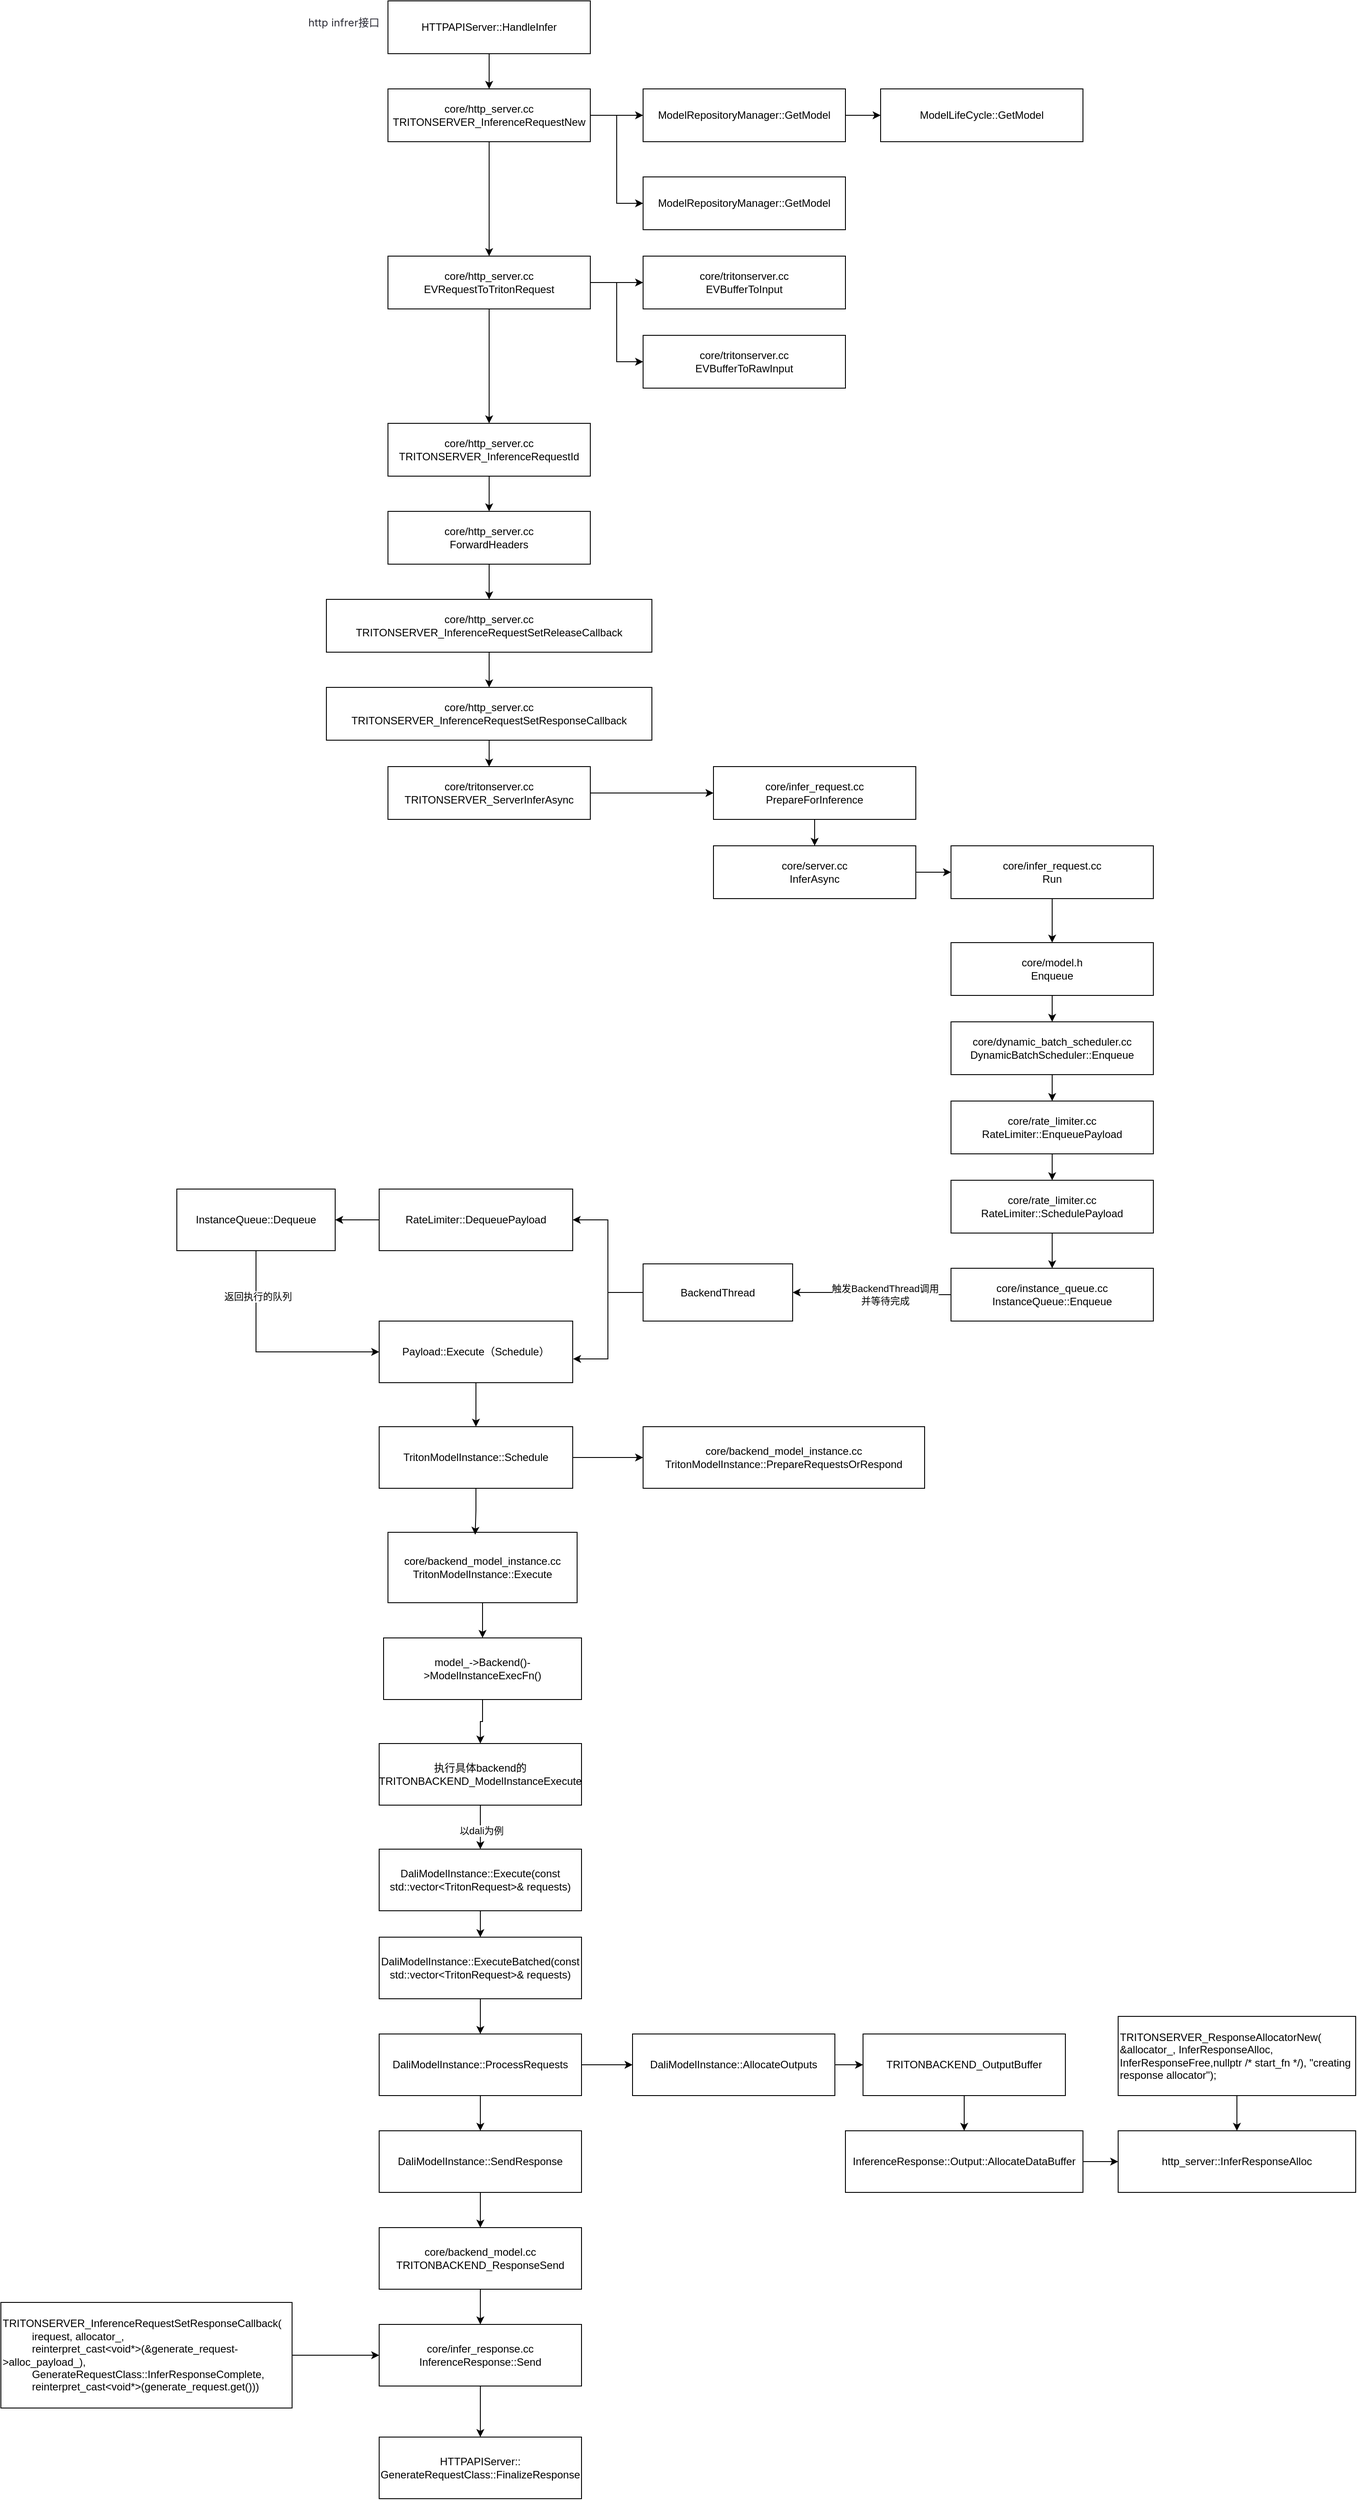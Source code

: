 <mxfile version="26.0.5">
  <diagram name="第 1 页" id="pDGJuI-7vzYrcwJg5P6v">
    <mxGraphModel dx="413" dy="572" grid="1" gridSize="10" guides="1" tooltips="1" connect="1" arrows="1" fold="1" page="1" pageScale="1" pageWidth="827" pageHeight="1169" math="0" shadow="0">
      <root>
        <mxCell id="0" />
        <mxCell id="1" parent="0" />
        <mxCell id="nku8yffjrh3vuvWNtaAY-4" value="" style="edgeStyle=orthogonalEdgeStyle;rounded=0;orthogonalLoop=1;jettySize=auto;html=1;" edge="1" parent="1" source="nku8yffjrh3vuvWNtaAY-1" target="nku8yffjrh3vuvWNtaAY-3">
          <mxGeometry relative="1" as="geometry" />
        </mxCell>
        <mxCell id="nku8yffjrh3vuvWNtaAY-1" value="HTTPAPIServer::HandleInfer" style="rounded=0;whiteSpace=wrap;html=1;" vertex="1" parent="1">
          <mxGeometry x="1560" y="120" width="230" height="60" as="geometry" />
        </mxCell>
        <mxCell id="nku8yffjrh3vuvWNtaAY-2" value="&lt;span style=&quot;color: rgb(44, 44, 54); font-family: -apple-system, BlinkMacSystemFont, &amp;quot;Segoe UI&amp;quot;, &amp;quot;Noto Sans&amp;quot;, Helvetica, Arial, sans-serif, &amp;quot;Apple Color Emoji&amp;quot;, &amp;quot;Segoe UI Emoji&amp;quot;; letter-spacing: 0.08px; text-align: start; white-space-collapse: preserve; background-color: rgb(255, 255, 255);&quot;&gt;&lt;font style=&quot;font-size: 12px;&quot;&gt;http infrer接口&lt;/font&gt;&lt;/span&gt;" style="text;strokeColor=none;align=center;fillColor=none;html=1;verticalAlign=middle;whiteSpace=wrap;rounded=0;" vertex="1" parent="1">
          <mxGeometry x="1465" y="130" width="90" height="30" as="geometry" />
        </mxCell>
        <mxCell id="nku8yffjrh3vuvWNtaAY-6" value="" style="edgeStyle=orthogonalEdgeStyle;rounded=0;orthogonalLoop=1;jettySize=auto;html=1;" edge="1" parent="1" source="nku8yffjrh3vuvWNtaAY-3" target="nku8yffjrh3vuvWNtaAY-5">
          <mxGeometry relative="1" as="geometry" />
        </mxCell>
        <mxCell id="nku8yffjrh3vuvWNtaAY-10" style="edgeStyle=orthogonalEdgeStyle;rounded=0;orthogonalLoop=1;jettySize=auto;html=1;exitX=1;exitY=0.5;exitDx=0;exitDy=0;entryX=0;entryY=0.5;entryDx=0;entryDy=0;" edge="1" parent="1" source="nku8yffjrh3vuvWNtaAY-3" target="nku8yffjrh3vuvWNtaAY-9">
          <mxGeometry relative="1" as="geometry" />
        </mxCell>
        <mxCell id="nku8yffjrh3vuvWNtaAY-12" style="edgeStyle=orthogonalEdgeStyle;rounded=0;orthogonalLoop=1;jettySize=auto;html=1;" edge="1" parent="1" source="nku8yffjrh3vuvWNtaAY-3" target="nku8yffjrh3vuvWNtaAY-11">
          <mxGeometry relative="1" as="geometry" />
        </mxCell>
        <mxCell id="nku8yffjrh3vuvWNtaAY-3" value="&lt;div&gt;core/http_server.cc&lt;/div&gt;&lt;div&gt;TRITONSERVER_InferenceRequestNew&lt;/div&gt;" style="rounded=0;whiteSpace=wrap;html=1;" vertex="1" parent="1">
          <mxGeometry x="1560" y="220" width="230" height="60" as="geometry" />
        </mxCell>
        <mxCell id="nku8yffjrh3vuvWNtaAY-8" value="" style="edgeStyle=orthogonalEdgeStyle;rounded=0;orthogonalLoop=1;jettySize=auto;html=1;" edge="1" parent="1" source="nku8yffjrh3vuvWNtaAY-5" target="nku8yffjrh3vuvWNtaAY-7">
          <mxGeometry relative="1" as="geometry" />
        </mxCell>
        <mxCell id="nku8yffjrh3vuvWNtaAY-5" value="&lt;div&gt;ModelRepositoryManager::GetModel&lt;/div&gt;" style="rounded=0;whiteSpace=wrap;html=1;" vertex="1" parent="1">
          <mxGeometry x="1850" y="220" width="230" height="60" as="geometry" />
        </mxCell>
        <mxCell id="nku8yffjrh3vuvWNtaAY-7" value="&lt;div&gt;ModelLifeCycle::GetModel&lt;/div&gt;" style="rounded=0;whiteSpace=wrap;html=1;" vertex="1" parent="1">
          <mxGeometry x="2120" y="220" width="230" height="60" as="geometry" />
        </mxCell>
        <mxCell id="nku8yffjrh3vuvWNtaAY-9" value="&lt;div&gt;ModelRepositoryManager::GetModel&lt;/div&gt;" style="rounded=0;whiteSpace=wrap;html=1;" vertex="1" parent="1">
          <mxGeometry x="1850" y="320" width="230" height="60" as="geometry" />
        </mxCell>
        <mxCell id="nku8yffjrh3vuvWNtaAY-14" style="edgeStyle=orthogonalEdgeStyle;rounded=0;orthogonalLoop=1;jettySize=auto;html=1;exitX=1;exitY=0.5;exitDx=0;exitDy=0;" edge="1" parent="1" source="nku8yffjrh3vuvWNtaAY-11" target="nku8yffjrh3vuvWNtaAY-13">
          <mxGeometry relative="1" as="geometry" />
        </mxCell>
        <mxCell id="nku8yffjrh3vuvWNtaAY-16" style="edgeStyle=orthogonalEdgeStyle;rounded=0;orthogonalLoop=1;jettySize=auto;html=1;exitX=1;exitY=0.5;exitDx=0;exitDy=0;entryX=0;entryY=0.5;entryDx=0;entryDy=0;" edge="1" parent="1" source="nku8yffjrh3vuvWNtaAY-11" target="nku8yffjrh3vuvWNtaAY-15">
          <mxGeometry relative="1" as="geometry" />
        </mxCell>
        <mxCell id="nku8yffjrh3vuvWNtaAY-18" style="edgeStyle=orthogonalEdgeStyle;rounded=0;orthogonalLoop=1;jettySize=auto;html=1;exitX=0.5;exitY=1;exitDx=0;exitDy=0;entryX=0.5;entryY=0;entryDx=0;entryDy=0;" edge="1" parent="1" source="nku8yffjrh3vuvWNtaAY-11" target="nku8yffjrh3vuvWNtaAY-17">
          <mxGeometry relative="1" as="geometry" />
        </mxCell>
        <mxCell id="nku8yffjrh3vuvWNtaAY-11" value="&lt;div&gt;core/http_server.cc&lt;/div&gt;&lt;div&gt;EVRequestToTritonRequest&lt;/div&gt;" style="rounded=0;whiteSpace=wrap;html=1;" vertex="1" parent="1">
          <mxGeometry x="1560" y="410" width="230" height="60" as="geometry" />
        </mxCell>
        <mxCell id="nku8yffjrh3vuvWNtaAY-13" value="&lt;div&gt;core/tritonserver.cc&lt;/div&gt;&lt;div&gt;EVBufferToInput&lt;/div&gt;" style="rounded=0;whiteSpace=wrap;html=1;" vertex="1" parent="1">
          <mxGeometry x="1850" y="410" width="230" height="60" as="geometry" />
        </mxCell>
        <mxCell id="nku8yffjrh3vuvWNtaAY-15" value="&lt;div&gt;core/tritonserver.cc&lt;/div&gt;&lt;div&gt;EVBufferToRawInput&lt;/div&gt;" style="rounded=0;whiteSpace=wrap;html=1;" vertex="1" parent="1">
          <mxGeometry x="1850" y="500" width="230" height="60" as="geometry" />
        </mxCell>
        <mxCell id="nku8yffjrh3vuvWNtaAY-20" value="" style="edgeStyle=orthogonalEdgeStyle;rounded=0;orthogonalLoop=1;jettySize=auto;html=1;" edge="1" parent="1" source="nku8yffjrh3vuvWNtaAY-17" target="nku8yffjrh3vuvWNtaAY-19">
          <mxGeometry relative="1" as="geometry" />
        </mxCell>
        <mxCell id="nku8yffjrh3vuvWNtaAY-17" value="&lt;div&gt;core/http_server.cc&lt;/div&gt;&lt;div&gt;TRITONSERVER_InferenceRequestId&lt;/div&gt;" style="rounded=0;whiteSpace=wrap;html=1;" vertex="1" parent="1">
          <mxGeometry x="1560" y="600" width="230" height="60" as="geometry" />
        </mxCell>
        <mxCell id="nku8yffjrh3vuvWNtaAY-22" value="" style="edgeStyle=orthogonalEdgeStyle;rounded=0;orthogonalLoop=1;jettySize=auto;html=1;" edge="1" parent="1" source="nku8yffjrh3vuvWNtaAY-19" target="nku8yffjrh3vuvWNtaAY-21">
          <mxGeometry relative="1" as="geometry" />
        </mxCell>
        <mxCell id="nku8yffjrh3vuvWNtaAY-19" value="&lt;div&gt;core/http_server.cc&lt;/div&gt;&lt;div&gt;ForwardHeaders&lt;/div&gt;" style="rounded=0;whiteSpace=wrap;html=1;" vertex="1" parent="1">
          <mxGeometry x="1560" y="700" width="230" height="60" as="geometry" />
        </mxCell>
        <mxCell id="nku8yffjrh3vuvWNtaAY-24" value="" style="edgeStyle=orthogonalEdgeStyle;rounded=0;orthogonalLoop=1;jettySize=auto;html=1;" edge="1" parent="1" source="nku8yffjrh3vuvWNtaAY-21" target="nku8yffjrh3vuvWNtaAY-23">
          <mxGeometry relative="1" as="geometry" />
        </mxCell>
        <mxCell id="nku8yffjrh3vuvWNtaAY-21" value="&lt;div&gt;core/http_server.cc&lt;/div&gt;&lt;div&gt;TRITONSERVER_InferenceRequestSetReleaseCallback&lt;/div&gt;" style="rounded=0;whiteSpace=wrap;html=1;" vertex="1" parent="1">
          <mxGeometry x="1490" y="800" width="370" height="60" as="geometry" />
        </mxCell>
        <mxCell id="nku8yffjrh3vuvWNtaAY-26" value="" style="edgeStyle=orthogonalEdgeStyle;rounded=0;orthogonalLoop=1;jettySize=auto;html=1;" edge="1" parent="1" source="nku8yffjrh3vuvWNtaAY-23" target="nku8yffjrh3vuvWNtaAY-25">
          <mxGeometry relative="1" as="geometry" />
        </mxCell>
        <mxCell id="nku8yffjrh3vuvWNtaAY-23" value="&lt;div&gt;core/http_server.cc&lt;/div&gt;&lt;div&gt;TRITONSERVER_InferenceRequestSetResponseCallback&lt;/div&gt;" style="rounded=0;whiteSpace=wrap;html=1;" vertex="1" parent="1">
          <mxGeometry x="1490" y="900" width="370" height="60" as="geometry" />
        </mxCell>
        <mxCell id="nku8yffjrh3vuvWNtaAY-29" style="edgeStyle=orthogonalEdgeStyle;rounded=0;orthogonalLoop=1;jettySize=auto;html=1;entryX=0;entryY=0.5;entryDx=0;entryDy=0;" edge="1" parent="1" source="nku8yffjrh3vuvWNtaAY-25" target="nku8yffjrh3vuvWNtaAY-27">
          <mxGeometry relative="1" as="geometry" />
        </mxCell>
        <mxCell id="nku8yffjrh3vuvWNtaAY-25" value="&lt;div&gt;core/tritonserver.cc&lt;/div&gt;&lt;div&gt;TRITONSERVER_ServerInferAsync&lt;/div&gt;" style="rounded=0;whiteSpace=wrap;html=1;" vertex="1" parent="1">
          <mxGeometry x="1560" y="990" width="230" height="60" as="geometry" />
        </mxCell>
        <mxCell id="nku8yffjrh3vuvWNtaAY-31" value="" style="edgeStyle=orthogonalEdgeStyle;rounded=0;orthogonalLoop=1;jettySize=auto;html=1;" edge="1" parent="1" source="nku8yffjrh3vuvWNtaAY-27" target="nku8yffjrh3vuvWNtaAY-30">
          <mxGeometry relative="1" as="geometry" />
        </mxCell>
        <mxCell id="nku8yffjrh3vuvWNtaAY-27" value="&lt;div&gt;core/infer_request.cc&lt;/div&gt;&lt;div&gt;PrepareForInference&lt;/div&gt;" style="rounded=0;whiteSpace=wrap;html=1;" vertex="1" parent="1">
          <mxGeometry x="1930" y="990" width="230" height="60" as="geometry" />
        </mxCell>
        <mxCell id="nku8yffjrh3vuvWNtaAY-33" value="" style="edgeStyle=orthogonalEdgeStyle;rounded=0;orthogonalLoop=1;jettySize=auto;html=1;" edge="1" parent="1" source="nku8yffjrh3vuvWNtaAY-30" target="nku8yffjrh3vuvWNtaAY-32">
          <mxGeometry relative="1" as="geometry" />
        </mxCell>
        <mxCell id="nku8yffjrh3vuvWNtaAY-30" value="&lt;div&gt;core/server.cc&lt;/div&gt;&lt;div&gt;InferAsync&lt;/div&gt;" style="rounded=0;whiteSpace=wrap;html=1;" vertex="1" parent="1">
          <mxGeometry x="1930" y="1080" width="230" height="60" as="geometry" />
        </mxCell>
        <mxCell id="nku8yffjrh3vuvWNtaAY-35" value="" style="edgeStyle=orthogonalEdgeStyle;rounded=0;orthogonalLoop=1;jettySize=auto;html=1;" edge="1" parent="1" source="nku8yffjrh3vuvWNtaAY-32" target="nku8yffjrh3vuvWNtaAY-34">
          <mxGeometry relative="1" as="geometry" />
        </mxCell>
        <mxCell id="nku8yffjrh3vuvWNtaAY-32" value="&lt;div&gt;core/infer_request.cc&lt;/div&gt;&lt;div&gt;Run&lt;/div&gt;" style="rounded=0;whiteSpace=wrap;html=1;" vertex="1" parent="1">
          <mxGeometry x="2200" y="1080" width="230" height="60" as="geometry" />
        </mxCell>
        <mxCell id="nku8yffjrh3vuvWNtaAY-37" value="" style="edgeStyle=orthogonalEdgeStyle;rounded=0;orthogonalLoop=1;jettySize=auto;html=1;" edge="1" parent="1" source="nku8yffjrh3vuvWNtaAY-34" target="nku8yffjrh3vuvWNtaAY-36">
          <mxGeometry relative="1" as="geometry" />
        </mxCell>
        <mxCell id="nku8yffjrh3vuvWNtaAY-34" value="&lt;div&gt;core/model.h&lt;/div&gt;&lt;div&gt;Enqueue&lt;/div&gt;" style="rounded=0;whiteSpace=wrap;html=1;" vertex="1" parent="1">
          <mxGeometry x="2200" y="1190" width="230" height="60" as="geometry" />
        </mxCell>
        <mxCell id="nku8yffjrh3vuvWNtaAY-39" value="" style="edgeStyle=orthogonalEdgeStyle;rounded=0;orthogonalLoop=1;jettySize=auto;html=1;" edge="1" parent="1" source="nku8yffjrh3vuvWNtaAY-36" target="nku8yffjrh3vuvWNtaAY-38">
          <mxGeometry relative="1" as="geometry" />
        </mxCell>
        <mxCell id="nku8yffjrh3vuvWNtaAY-36" value="&lt;div&gt;core/dynamic_batch_scheduler.cc&lt;/div&gt;&lt;div&gt;DynamicBatchScheduler::Enqueue&lt;/div&gt;" style="rounded=0;whiteSpace=wrap;html=1;" vertex="1" parent="1">
          <mxGeometry x="2200" y="1280" width="230" height="60" as="geometry" />
        </mxCell>
        <mxCell id="nku8yffjrh3vuvWNtaAY-41" value="" style="edgeStyle=orthogonalEdgeStyle;rounded=0;orthogonalLoop=1;jettySize=auto;html=1;" edge="1" parent="1" source="nku8yffjrh3vuvWNtaAY-38" target="nku8yffjrh3vuvWNtaAY-40">
          <mxGeometry relative="1" as="geometry" />
        </mxCell>
        <mxCell id="nku8yffjrh3vuvWNtaAY-38" value="&lt;div&gt;core/rate_limiter.cc&lt;/div&gt;&lt;div&gt;RateLimiter::EnqueuePayload&lt;/div&gt;" style="rounded=0;whiteSpace=wrap;html=1;" vertex="1" parent="1">
          <mxGeometry x="2200" y="1370" width="230" height="60" as="geometry" />
        </mxCell>
        <mxCell id="nku8yffjrh3vuvWNtaAY-44" value="" style="edgeStyle=orthogonalEdgeStyle;rounded=0;orthogonalLoop=1;jettySize=auto;html=1;" edge="1" parent="1" source="nku8yffjrh3vuvWNtaAY-40" target="nku8yffjrh3vuvWNtaAY-42">
          <mxGeometry relative="1" as="geometry" />
        </mxCell>
        <mxCell id="nku8yffjrh3vuvWNtaAY-40" value="&lt;div&gt;core/rate_limiter.cc&lt;/div&gt;&lt;div&gt;RateLimiter::SchedulePayload&lt;/div&gt;" style="rounded=0;whiteSpace=wrap;html=1;" vertex="1" parent="1">
          <mxGeometry x="2200" y="1460" width="230" height="60" as="geometry" />
        </mxCell>
        <mxCell id="nku8yffjrh3vuvWNtaAY-46" style="edgeStyle=orthogonalEdgeStyle;rounded=0;orthogonalLoop=1;jettySize=auto;html=1;exitX=0;exitY=0.5;exitDx=0;exitDy=0;entryX=1;entryY=0.5;entryDx=0;entryDy=0;" edge="1" parent="1" source="nku8yffjrh3vuvWNtaAY-42" target="nku8yffjrh3vuvWNtaAY-45">
          <mxGeometry relative="1" as="geometry" />
        </mxCell>
        <mxCell id="nku8yffjrh3vuvWNtaAY-47" value="触发BackendThread调用&lt;div&gt;并等待完成&lt;/div&gt;" style="edgeLabel;html=1;align=center;verticalAlign=middle;resizable=0;points=[];" vertex="1" connectable="0" parent="nku8yffjrh3vuvWNtaAY-46">
          <mxGeometry x="-0.174" relative="1" as="geometry">
            <mxPoint as="offset" />
          </mxGeometry>
        </mxCell>
        <mxCell id="nku8yffjrh3vuvWNtaAY-42" value="&lt;div&gt;core/instance_queue.cc&lt;/div&gt;&lt;div&gt;InstanceQueue::Enqueue&lt;/div&gt;" style="rounded=0;whiteSpace=wrap;html=1;" vertex="1" parent="1">
          <mxGeometry x="2200" y="1560" width="230" height="60" as="geometry" />
        </mxCell>
        <mxCell id="nku8yffjrh3vuvWNtaAY-49" style="edgeStyle=orthogonalEdgeStyle;rounded=0;orthogonalLoop=1;jettySize=auto;html=1;exitX=0;exitY=0.5;exitDx=0;exitDy=0;entryX=1;entryY=0.5;entryDx=0;entryDy=0;" edge="1" parent="1" source="nku8yffjrh3vuvWNtaAY-45" target="nku8yffjrh3vuvWNtaAY-48">
          <mxGeometry relative="1" as="geometry" />
        </mxCell>
        <mxCell id="nku8yffjrh3vuvWNtaAY-45" value="BackendThread" style="rounded=0;whiteSpace=wrap;html=1;align=center;" vertex="1" parent="1">
          <mxGeometry x="1850" y="1555" width="170" height="65" as="geometry" />
        </mxCell>
        <mxCell id="nku8yffjrh3vuvWNtaAY-53" value="" style="edgeStyle=orthogonalEdgeStyle;rounded=0;orthogonalLoop=1;jettySize=auto;html=1;" edge="1" parent="1" source="nku8yffjrh3vuvWNtaAY-48" target="nku8yffjrh3vuvWNtaAY-52">
          <mxGeometry relative="1" as="geometry" />
        </mxCell>
        <mxCell id="nku8yffjrh3vuvWNtaAY-48" value="RateLimiter::DequeuePayload" style="rounded=0;whiteSpace=wrap;html=1;align=center;" vertex="1" parent="1">
          <mxGeometry x="1550" y="1470" width="220" height="70" as="geometry" />
        </mxCell>
        <mxCell id="nku8yffjrh3vuvWNtaAY-58" value="" style="edgeStyle=orthogonalEdgeStyle;rounded=0;orthogonalLoop=1;jettySize=auto;html=1;" edge="1" parent="1" source="nku8yffjrh3vuvWNtaAY-50" target="nku8yffjrh3vuvWNtaAY-57">
          <mxGeometry relative="1" as="geometry" />
        </mxCell>
        <mxCell id="nku8yffjrh3vuvWNtaAY-50" value="Payload::Execute（Schedule）" style="rounded=0;whiteSpace=wrap;html=1;align=center;" vertex="1" parent="1">
          <mxGeometry x="1550" y="1620" width="220" height="70" as="geometry" />
        </mxCell>
        <mxCell id="nku8yffjrh3vuvWNtaAY-51" style="edgeStyle=orthogonalEdgeStyle;rounded=0;orthogonalLoop=1;jettySize=auto;html=1;exitX=0;exitY=0.5;exitDx=0;exitDy=0;entryX=1.002;entryY=0.614;entryDx=0;entryDy=0;entryPerimeter=0;" edge="1" parent="1" source="nku8yffjrh3vuvWNtaAY-45" target="nku8yffjrh3vuvWNtaAY-50">
          <mxGeometry relative="1" as="geometry" />
        </mxCell>
        <mxCell id="nku8yffjrh3vuvWNtaAY-55" style="edgeStyle=orthogonalEdgeStyle;rounded=0;orthogonalLoop=1;jettySize=auto;html=1;exitX=0.5;exitY=1;exitDx=0;exitDy=0;entryX=0;entryY=0.5;entryDx=0;entryDy=0;" edge="1" parent="1" source="nku8yffjrh3vuvWNtaAY-52" target="nku8yffjrh3vuvWNtaAY-50">
          <mxGeometry relative="1" as="geometry" />
        </mxCell>
        <mxCell id="nku8yffjrh3vuvWNtaAY-56" value="返回执行的队列" style="edgeLabel;html=1;align=center;verticalAlign=middle;resizable=0;points=[];" vertex="1" connectable="0" parent="nku8yffjrh3vuvWNtaAY-55">
          <mxGeometry x="-0.598" y="2" relative="1" as="geometry">
            <mxPoint as="offset" />
          </mxGeometry>
        </mxCell>
        <mxCell id="nku8yffjrh3vuvWNtaAY-52" value="InstanceQueue::Dequeue" style="rounded=0;whiteSpace=wrap;html=1;align=center;" vertex="1" parent="1">
          <mxGeometry x="1320" y="1470" width="180" height="70" as="geometry" />
        </mxCell>
        <mxCell id="nku8yffjrh3vuvWNtaAY-60" value="" style="edgeStyle=orthogonalEdgeStyle;rounded=0;orthogonalLoop=1;jettySize=auto;html=1;" edge="1" parent="1" source="nku8yffjrh3vuvWNtaAY-57" target="nku8yffjrh3vuvWNtaAY-59">
          <mxGeometry relative="1" as="geometry" />
        </mxCell>
        <mxCell id="nku8yffjrh3vuvWNtaAY-57" value="TritonModelInstance::Schedule" style="rounded=0;whiteSpace=wrap;html=1;align=center;" vertex="1" parent="1">
          <mxGeometry x="1550" y="1740" width="220" height="70" as="geometry" />
        </mxCell>
        <mxCell id="nku8yffjrh3vuvWNtaAY-59" value="&lt;div&gt;core/backend_model_instance.cc&lt;/div&gt;&lt;div&gt;TritonModelInstance::PrepareRequestsOrRespond&lt;/div&gt;" style="rounded=0;whiteSpace=wrap;html=1;align=center;" vertex="1" parent="1">
          <mxGeometry x="1850" y="1740" width="320" height="70" as="geometry" />
        </mxCell>
        <mxCell id="nku8yffjrh3vuvWNtaAY-105" value="" style="edgeStyle=orthogonalEdgeStyle;rounded=0;orthogonalLoop=1;jettySize=auto;html=1;" edge="1" parent="1" source="nku8yffjrh3vuvWNtaAY-63" target="nku8yffjrh3vuvWNtaAY-65">
          <mxGeometry relative="1" as="geometry" />
        </mxCell>
        <mxCell id="nku8yffjrh3vuvWNtaAY-63" value="&lt;div&gt;core/backend_model_instance.cc&lt;/div&gt;&lt;div&gt;TritonModelInstance::Execute&lt;/div&gt;" style="rounded=0;whiteSpace=wrap;html=1;align=center;" vertex="1" parent="1">
          <mxGeometry x="1560" y="1860" width="215" height="80" as="geometry" />
        </mxCell>
        <mxCell id="nku8yffjrh3vuvWNtaAY-107" value="" style="edgeStyle=orthogonalEdgeStyle;rounded=0;orthogonalLoop=1;jettySize=auto;html=1;" edge="1" parent="1" source="nku8yffjrh3vuvWNtaAY-65" target="nku8yffjrh3vuvWNtaAY-67">
          <mxGeometry relative="1" as="geometry" />
        </mxCell>
        <mxCell id="nku8yffjrh3vuvWNtaAY-65" value="model_-&amp;gt;Backend()-&amp;gt;ModelInstanceExecFn()" style="rounded=0;whiteSpace=wrap;html=1;align=center;" vertex="1" parent="1">
          <mxGeometry x="1555" y="1980" width="225" height="70" as="geometry" />
        </mxCell>
        <mxCell id="nku8yffjrh3vuvWNtaAY-70" value="" style="edgeStyle=orthogonalEdgeStyle;rounded=0;orthogonalLoop=1;jettySize=auto;html=1;" edge="1" parent="1" source="nku8yffjrh3vuvWNtaAY-67" target="nku8yffjrh3vuvWNtaAY-69">
          <mxGeometry relative="1" as="geometry" />
        </mxCell>
        <mxCell id="nku8yffjrh3vuvWNtaAY-71" value="以dali为例" style="edgeLabel;html=1;align=center;verticalAlign=middle;resizable=0;points=[];" vertex="1" connectable="0" parent="nku8yffjrh3vuvWNtaAY-70">
          <mxGeometry x="0.163" y="1" relative="1" as="geometry">
            <mxPoint as="offset" />
          </mxGeometry>
        </mxCell>
        <mxCell id="nku8yffjrh3vuvWNtaAY-67" value="执行具体backend的&lt;div&gt;TRITONBACKEND_ModelInstanceExecute&lt;/div&gt;" style="rounded=0;whiteSpace=wrap;html=1;align=center;" vertex="1" parent="1">
          <mxGeometry x="1550" y="2100" width="230" height="70" as="geometry" />
        </mxCell>
        <mxCell id="nku8yffjrh3vuvWNtaAY-75" value="" style="edgeStyle=orthogonalEdgeStyle;rounded=0;orthogonalLoop=1;jettySize=auto;html=1;" edge="1" parent="1" source="nku8yffjrh3vuvWNtaAY-69" target="nku8yffjrh3vuvWNtaAY-72">
          <mxGeometry relative="1" as="geometry" />
        </mxCell>
        <mxCell id="nku8yffjrh3vuvWNtaAY-69" value="DaliModelInstance::Execute(const std::vector&amp;lt;TritonRequest&amp;gt;&amp;amp; requests)" style="rounded=0;whiteSpace=wrap;html=1;align=center;" vertex="1" parent="1">
          <mxGeometry x="1550" y="2220" width="230" height="70" as="geometry" />
        </mxCell>
        <mxCell id="nku8yffjrh3vuvWNtaAY-76" value="" style="edgeStyle=orthogonalEdgeStyle;rounded=0;orthogonalLoop=1;jettySize=auto;html=1;" edge="1" parent="1" source="nku8yffjrh3vuvWNtaAY-72" target="nku8yffjrh3vuvWNtaAY-73">
          <mxGeometry relative="1" as="geometry" />
        </mxCell>
        <mxCell id="nku8yffjrh3vuvWNtaAY-72" value="DaliModelInstance::ExecuteBatched(const std::vector&amp;lt;TritonRequest&amp;gt;&amp;amp; requests)" style="rounded=0;whiteSpace=wrap;html=1;align=center;" vertex="1" parent="1">
          <mxGeometry x="1550" y="2320" width="230" height="70" as="geometry" />
        </mxCell>
        <mxCell id="nku8yffjrh3vuvWNtaAY-77" value="" style="edgeStyle=orthogonalEdgeStyle;rounded=0;orthogonalLoop=1;jettySize=auto;html=1;" edge="1" parent="1" source="nku8yffjrh3vuvWNtaAY-73" target="nku8yffjrh3vuvWNtaAY-74">
          <mxGeometry relative="1" as="geometry" />
        </mxCell>
        <mxCell id="nku8yffjrh3vuvWNtaAY-83" value="" style="edgeStyle=orthogonalEdgeStyle;rounded=0;orthogonalLoop=1;jettySize=auto;html=1;" edge="1" parent="1" source="nku8yffjrh3vuvWNtaAY-73" target="nku8yffjrh3vuvWNtaAY-82">
          <mxGeometry relative="1" as="geometry" />
        </mxCell>
        <mxCell id="nku8yffjrh3vuvWNtaAY-73" value="DaliModelInstance::ProcessRequests" style="rounded=0;whiteSpace=wrap;html=1;align=center;" vertex="1" parent="1">
          <mxGeometry x="1550" y="2430" width="230" height="70" as="geometry" />
        </mxCell>
        <mxCell id="nku8yffjrh3vuvWNtaAY-79" value="" style="edgeStyle=orthogonalEdgeStyle;rounded=0;orthogonalLoop=1;jettySize=auto;html=1;" edge="1" parent="1" source="nku8yffjrh3vuvWNtaAY-74" target="nku8yffjrh3vuvWNtaAY-78">
          <mxGeometry relative="1" as="geometry" />
        </mxCell>
        <mxCell id="nku8yffjrh3vuvWNtaAY-74" value="DaliModelInstance::SendResponse" style="rounded=0;whiteSpace=wrap;html=1;align=center;" vertex="1" parent="1">
          <mxGeometry x="1550" y="2540" width="230" height="70" as="geometry" />
        </mxCell>
        <mxCell id="nku8yffjrh3vuvWNtaAY-93" value="" style="edgeStyle=orthogonalEdgeStyle;rounded=0;orthogonalLoop=1;jettySize=auto;html=1;" edge="1" parent="1" source="nku8yffjrh3vuvWNtaAY-78" target="nku8yffjrh3vuvWNtaAY-92">
          <mxGeometry relative="1" as="geometry" />
        </mxCell>
        <mxCell id="nku8yffjrh3vuvWNtaAY-78" value="&lt;div&gt;core/backend_model.cc&lt;/div&gt;TRITONBACKEND_ResponseSend" style="rounded=0;whiteSpace=wrap;html=1;align=center;" vertex="1" parent="1">
          <mxGeometry x="1550" y="2650" width="230" height="70" as="geometry" />
        </mxCell>
        <mxCell id="nku8yffjrh3vuvWNtaAY-85" value="" style="edgeStyle=orthogonalEdgeStyle;rounded=0;orthogonalLoop=1;jettySize=auto;html=1;" edge="1" parent="1" source="nku8yffjrh3vuvWNtaAY-82" target="nku8yffjrh3vuvWNtaAY-84">
          <mxGeometry relative="1" as="geometry" />
        </mxCell>
        <mxCell id="nku8yffjrh3vuvWNtaAY-82" value="DaliModelInstance::AllocateOutputs" style="rounded=0;whiteSpace=wrap;html=1;align=center;" vertex="1" parent="1">
          <mxGeometry x="1838" y="2430" width="230" height="70" as="geometry" />
        </mxCell>
        <mxCell id="nku8yffjrh3vuvWNtaAY-87" value="" style="edgeStyle=orthogonalEdgeStyle;rounded=0;orthogonalLoop=1;jettySize=auto;html=1;" edge="1" parent="1" source="nku8yffjrh3vuvWNtaAY-84" target="nku8yffjrh3vuvWNtaAY-86">
          <mxGeometry relative="1" as="geometry" />
        </mxCell>
        <mxCell id="nku8yffjrh3vuvWNtaAY-84" value="TRITONBACKEND_OutputBuffer" style="rounded=0;whiteSpace=wrap;html=1;align=center;" vertex="1" parent="1">
          <mxGeometry x="2100" y="2430" width="230" height="70" as="geometry" />
        </mxCell>
        <mxCell id="nku8yffjrh3vuvWNtaAY-89" value="" style="edgeStyle=orthogonalEdgeStyle;rounded=0;orthogonalLoop=1;jettySize=auto;html=1;" edge="1" parent="1" source="nku8yffjrh3vuvWNtaAY-86" target="nku8yffjrh3vuvWNtaAY-88">
          <mxGeometry relative="1" as="geometry" />
        </mxCell>
        <mxCell id="nku8yffjrh3vuvWNtaAY-86" value="InferenceResponse::Output::AllocateDataBuffer" style="rounded=0;whiteSpace=wrap;html=1;align=center;" vertex="1" parent="1">
          <mxGeometry x="2080" y="2540" width="270" height="70" as="geometry" />
        </mxCell>
        <mxCell id="nku8yffjrh3vuvWNtaAY-88" value="http_server&lt;span style=&quot;background-color: transparent; color: light-dark(rgb(0, 0, 0), rgb(255, 255, 255));&quot;&gt;::InferResponseAlloc&lt;/span&gt;" style="rounded=0;whiteSpace=wrap;html=1;align=center;" vertex="1" parent="1">
          <mxGeometry x="2390" y="2540" width="270" height="70" as="geometry" />
        </mxCell>
        <mxCell id="nku8yffjrh3vuvWNtaAY-91" value="" style="edgeStyle=orthogonalEdgeStyle;rounded=0;orthogonalLoop=1;jettySize=auto;html=1;" edge="1" parent="1" source="nku8yffjrh3vuvWNtaAY-90" target="nku8yffjrh3vuvWNtaAY-88">
          <mxGeometry relative="1" as="geometry" />
        </mxCell>
        <mxCell id="nku8yffjrh3vuvWNtaAY-90" value="&lt;div&gt;TRITONSERVER_ResponseAllocatorNew(&lt;/div&gt;&lt;div&gt;&lt;span style=&quot;background-color: transparent; color: light-dark(rgb(0, 0, 0), rgb(255, 255, 255));&quot;&gt;&amp;amp;allocator_, InferResponseAlloc, InferResponseFree,&lt;/span&gt;&lt;span style=&quot;background-color: transparent; color: light-dark(rgb(0, 0, 0), rgb(255, 255, 255));&quot;&gt;nullptr /* start_fn */),&lt;/span&gt;&lt;span style=&quot;background-color: transparent; color: light-dark(rgb(0, 0, 0), rgb(255, 255, 255));&quot;&gt;&amp;nbsp;&quot;creating response allocator&quot;);&lt;/span&gt;&lt;/div&gt;" style="rounded=0;whiteSpace=wrap;html=1;align=left;" vertex="1" parent="1">
          <mxGeometry x="2390" y="2410" width="270" height="90" as="geometry" />
        </mxCell>
        <mxCell id="nku8yffjrh3vuvWNtaAY-99" value="" style="edgeStyle=orthogonalEdgeStyle;rounded=0;orthogonalLoop=1;jettySize=auto;html=1;" edge="1" parent="1" source="nku8yffjrh3vuvWNtaAY-92" target="nku8yffjrh3vuvWNtaAY-98">
          <mxGeometry relative="1" as="geometry" />
        </mxCell>
        <mxCell id="nku8yffjrh3vuvWNtaAY-92" value="&lt;div&gt;core/infer_response.cc&lt;/div&gt;InferenceResponse::Send" style="rounded=0;whiteSpace=wrap;html=1;align=center;" vertex="1" parent="1">
          <mxGeometry x="1550" y="2760" width="230" height="70" as="geometry" />
        </mxCell>
        <mxCell id="nku8yffjrh3vuvWNtaAY-97" value="" style="edgeStyle=orthogonalEdgeStyle;rounded=0;orthogonalLoop=1;jettySize=auto;html=1;" edge="1" parent="1" source="nku8yffjrh3vuvWNtaAY-94" target="nku8yffjrh3vuvWNtaAY-92">
          <mxGeometry relative="1" as="geometry" />
        </mxCell>
        <mxCell id="nku8yffjrh3vuvWNtaAY-94" value="&lt;div&gt;TRITONSERVER_InferenceRequestSetResponseCallback(&lt;/div&gt;&lt;div&gt;&amp;nbsp; &amp;nbsp; &amp;nbsp; &amp;nbsp; &amp;nbsp; irequest, allocator_,&lt;/div&gt;&lt;div&gt;&amp;nbsp; &amp;nbsp; &amp;nbsp; &amp;nbsp; &amp;nbsp; reinterpret_cast&amp;lt;void*&amp;gt;(&amp;amp;generate_request-&amp;gt;alloc_payload_),&lt;/div&gt;&lt;div&gt;&amp;nbsp; &amp;nbsp; &amp;nbsp; &amp;nbsp; &amp;nbsp; GenerateRequestClass::InferResponseComplete,&lt;/div&gt;&lt;div&gt;&amp;nbsp; &amp;nbsp; &amp;nbsp; &amp;nbsp; &amp;nbsp; reinterpret_cast&amp;lt;void*&amp;gt;(generate_request.get()))&lt;/div&gt;" style="rounded=0;whiteSpace=wrap;html=1;align=left;" vertex="1" parent="1">
          <mxGeometry x="1120" y="2735" width="331" height="120" as="geometry" />
        </mxCell>
        <mxCell id="nku8yffjrh3vuvWNtaAY-98" value="HTTPAPIServer::&lt;div&gt;GenerateRequestClass::FinalizeResponse&lt;/div&gt;" style="rounded=0;whiteSpace=wrap;html=1;align=center;" vertex="1" parent="1">
          <mxGeometry x="1550" y="2888" width="230" height="70" as="geometry" />
        </mxCell>
        <mxCell id="nku8yffjrh3vuvWNtaAY-106" style="edgeStyle=orthogonalEdgeStyle;rounded=0;orthogonalLoop=1;jettySize=auto;html=1;entryX=0.461;entryY=0.035;entryDx=0;entryDy=0;entryPerimeter=0;" edge="1" parent="1" source="nku8yffjrh3vuvWNtaAY-57" target="nku8yffjrh3vuvWNtaAY-63">
          <mxGeometry relative="1" as="geometry" />
        </mxCell>
      </root>
    </mxGraphModel>
  </diagram>
</mxfile>
